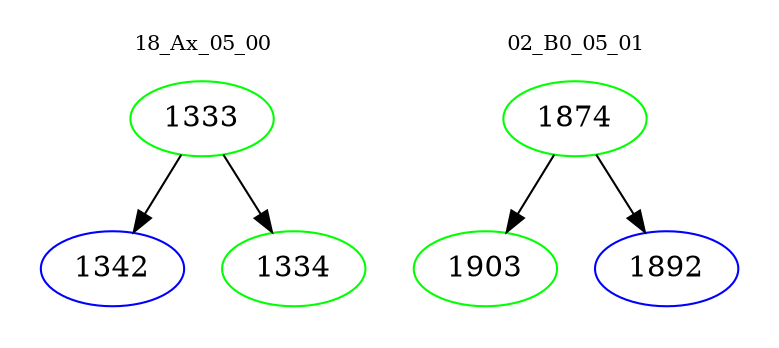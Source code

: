 digraph{
subgraph cluster_0 {
color = white
label = "18_Ax_05_00";
fontsize=10;
T0_1333 [label="1333", color="green"]
T0_1333 -> T0_1342 [color="black"]
T0_1342 [label="1342", color="blue"]
T0_1333 -> T0_1334 [color="black"]
T0_1334 [label="1334", color="green"]
}
subgraph cluster_1 {
color = white
label = "02_B0_05_01";
fontsize=10;
T1_1874 [label="1874", color="green"]
T1_1874 -> T1_1903 [color="black"]
T1_1903 [label="1903", color="green"]
T1_1874 -> T1_1892 [color="black"]
T1_1892 [label="1892", color="blue"]
}
}
